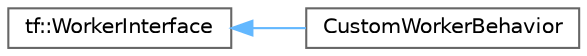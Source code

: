 digraph "类继承关系图"
{
 // LATEX_PDF_SIZE
  bgcolor="transparent";
  edge [fontname=Helvetica,fontsize=10,labelfontname=Helvetica,labelfontsize=10];
  node [fontname=Helvetica,fontsize=10,shape=box,height=0.2,width=0.4];
  rankdir="LR";
  Node0 [id="Node000000",label="tf::WorkerInterface",height=0.2,width=0.4,color="grey40", fillcolor="white", style="filled",URL="$classtf_1_1_worker_interface.html",tooltip="class to configure worker behavior in an executor"];
  Node0 -> Node1 [id="edge7353_Node000000_Node000001",dir="back",color="steelblue1",style="solid",tooltip=" "];
  Node1 [id="Node000001",label="CustomWorkerBehavior",height=0.2,width=0.4,color="grey40", fillcolor="white", style="filled",URL="$class_custom_worker_behavior.html",tooltip=" "];
}
